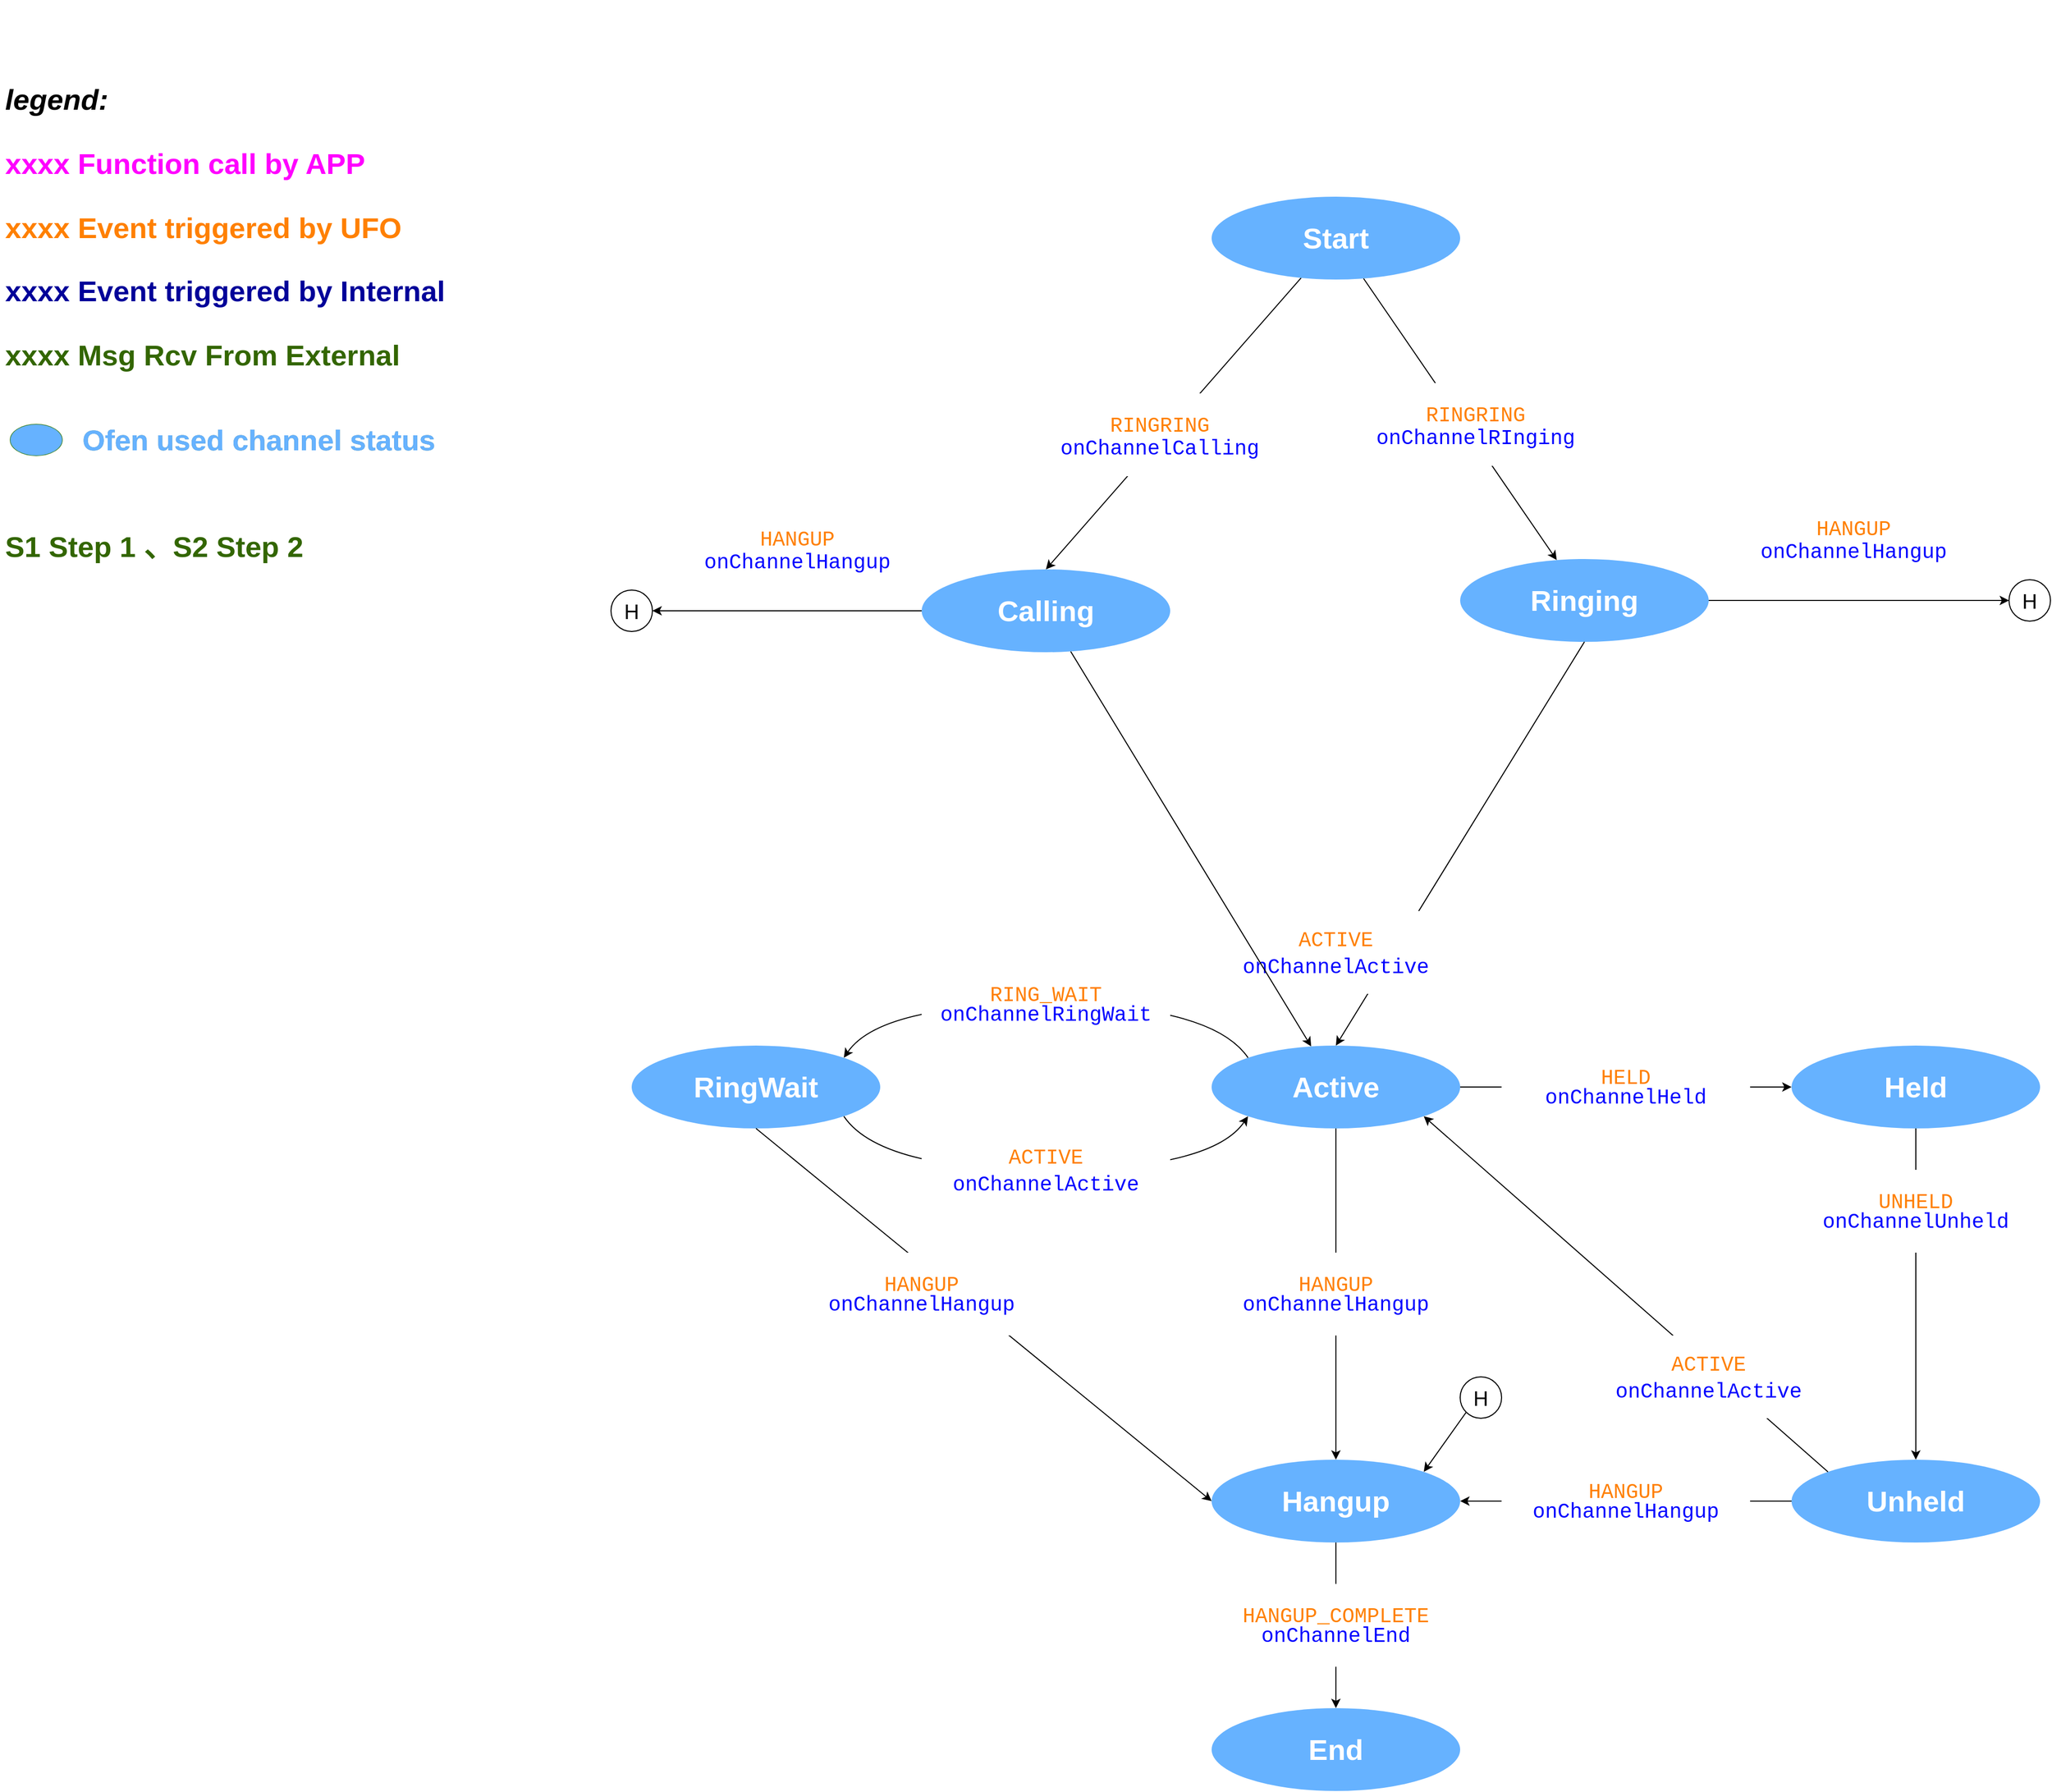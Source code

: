 <mxfile version="16.5.6" type="github">
  <diagram id="f_m_f8tIVZLu3XDVxjNI" name="第 1 页">
    <mxGraphModel dx="1411" dy="1188" grid="1" gridSize="10" guides="1" tooltips="1" connect="1" arrows="1" fold="1" page="1" pageScale="1" pageWidth="827" pageHeight="1169" math="0" shadow="0">
      <root>
        <mxCell id="0" />
        <mxCell id="1" parent="0" />
        <mxCell id="Gu_HGvraQtIG8CotYRPx-56" style="edgeStyle=none;rounded=0;orthogonalLoop=1;jettySize=auto;html=1;fontColor=#66B2FF;" edge="1" parent="1" source="Gu_HGvraQtIG8CotYRPx-2" target="Gu_HGvraQtIG8CotYRPx-57">
          <mxGeometry relative="1" as="geometry">
            <mxPoint x="3220" y="730" as="targetPoint" />
          </mxGeometry>
        </mxCell>
        <mxCell id="Gu_HGvraQtIG8CotYRPx-2" value="&lt;font style=&quot;font-size: 28px&quot;&gt;Ringing&lt;/font&gt;" style="ellipse;whiteSpace=wrap;html=1;rounded=1;labelBackgroundColor=none;fontSize=20;fillColor=#66B2FF;gradientColor=none;fontColor=#FFFFFF;fontStyle=1;strokeColor=none;" vertex="1" parent="1">
          <mxGeometry x="2760" y="690" width="240" height="80" as="geometry" />
        </mxCell>
        <mxCell id="Gu_HGvraQtIG8CotYRPx-5" value="&lt;font style=&quot;font-size: 28px&quot;&gt;Active&lt;/font&gt;" style="ellipse;whiteSpace=wrap;html=1;rounded=1;labelBackgroundColor=none;fontSize=20;fillColor=#66B2FF;gradientColor=none;fontColor=#FFFFFF;fontStyle=1;strokeColor=none;" vertex="1" parent="1">
          <mxGeometry x="2520" y="1160" width="240" height="80" as="geometry" />
        </mxCell>
        <mxCell id="Gu_HGvraQtIG8CotYRPx-6" value="&lt;span style=&quot;font-size: 28px&quot;&gt;Hangup&lt;/span&gt;" style="ellipse;whiteSpace=wrap;html=1;rounded=1;labelBackgroundColor=none;fontSize=20;fillColor=#66B2FF;gradientColor=none;fontColor=#FFFFFF;fontStyle=1;strokeColor=none;" vertex="1" parent="1">
          <mxGeometry x="2520" y="1560" width="240" height="80" as="geometry" />
        </mxCell>
        <mxCell id="Gu_HGvraQtIG8CotYRPx-7" value="" style="endArrow=classic;html=1;rounded=0;fontSize=20;fontColor=#0000FF;exitX=0.5;exitY=1;exitDx=0;exitDy=0;entryX=0.5;entryY=0;entryDx=0;entryDy=0;" edge="1" parent="1" source="Gu_HGvraQtIG8CotYRPx-5" target="Gu_HGvraQtIG8CotYRPx-6">
          <mxGeometry width="50" height="50" relative="1" as="geometry">
            <mxPoint x="2920" y="1270" as="sourcePoint" />
            <mxPoint x="2970" y="1220" as="targetPoint" />
          </mxGeometry>
        </mxCell>
        <mxCell id="Gu_HGvraQtIG8CotYRPx-8" value="&lt;div style=&quot;font-family: &amp;#34;consolas&amp;#34; , &amp;#34;courier new&amp;#34; , monospace ; line-height: 19px ; font-size: 20px&quot;&gt;HANGUP&lt;br&gt;&lt;div style=&quot;line-height: 19px&quot;&gt;&lt;font color=&quot;#0000ff&quot;&gt;onChannelHangup&lt;/font&gt;&lt;/div&gt;&lt;/div&gt;" style="rounded=0;whiteSpace=wrap;html=1;labelBackgroundColor=none;fontSize=20;fontColor=#FF8000;fillColor=#FFFFFF;gradientColor=none;strokeColor=none;" vertex="1" parent="1">
          <mxGeometry x="2520" y="1360" width="240" height="80" as="geometry" />
        </mxCell>
        <mxCell id="Gu_HGvraQtIG8CotYRPx-52" style="rounded=0;orthogonalLoop=1;jettySize=auto;html=1;fontColor=#66B2FF;" edge="1" parent="1" source="Gu_HGvraQtIG8CotYRPx-9" target="Gu_HGvraQtIG8CotYRPx-2">
          <mxGeometry relative="1" as="geometry" />
        </mxCell>
        <mxCell id="Gu_HGvraQtIG8CotYRPx-54" style="rounded=0;orthogonalLoop=1;jettySize=auto;html=1;entryX=0.5;entryY=0;entryDx=0;entryDy=0;fontColor=#66B2FF;" edge="1" parent="1" source="Gu_HGvraQtIG8CotYRPx-9" target="Gu_HGvraQtIG8CotYRPx-53">
          <mxGeometry relative="1" as="geometry" />
        </mxCell>
        <mxCell id="Gu_HGvraQtIG8CotYRPx-9" value="&lt;font style=&quot;font-size: 28px&quot;&gt;Start&lt;/font&gt;" style="ellipse;whiteSpace=wrap;html=1;rounded=1;labelBackgroundColor=none;fontSize=20;fillColor=#66B2FF;gradientColor=none;fontColor=#FFFFFF;fontStyle=1;strokeColor=none;" vertex="1" parent="1">
          <mxGeometry x="2520" y="340" width="240" height="80" as="geometry" />
        </mxCell>
        <mxCell id="Gu_HGvraQtIG8CotYRPx-10" value="&lt;font style=&quot;font-size: 28px&quot;&gt;Held&lt;/font&gt;" style="ellipse;whiteSpace=wrap;html=1;rounded=1;labelBackgroundColor=none;fontSize=20;fillColor=#66B2FF;gradientColor=none;fontColor=#FFFFFF;fontStyle=1;strokeColor=none;" vertex="1" parent="1">
          <mxGeometry x="3080" y="1160" width="240" height="80" as="geometry" />
        </mxCell>
        <mxCell id="Gu_HGvraQtIG8CotYRPx-11" value="&lt;span style=&quot;font-size: 28px&quot;&gt;Unheld&lt;/span&gt;" style="ellipse;whiteSpace=wrap;html=1;rounded=1;labelBackgroundColor=none;fontSize=20;fillColor=#66B2FF;gradientColor=none;fontColor=#FFFFFF;fontStyle=1;strokeColor=none;" vertex="1" parent="1">
          <mxGeometry x="3080" y="1560" width="240" height="80" as="geometry" />
        </mxCell>
        <mxCell id="Gu_HGvraQtIG8CotYRPx-12" value="" style="endArrow=classic;html=1;rounded=0;fontSize=20;fontColor=#FF8000;entryX=0.5;entryY=0;entryDx=0;entryDy=0;exitX=0.5;exitY=1;exitDx=0;exitDy=0;" edge="1" parent="1" source="Gu_HGvraQtIG8CotYRPx-10" target="Gu_HGvraQtIG8CotYRPx-11">
          <mxGeometry width="50" height="50" relative="1" as="geometry">
            <mxPoint x="3420" y="1340" as="sourcePoint" />
            <mxPoint x="3490" y="1270" as="targetPoint" />
          </mxGeometry>
        </mxCell>
        <mxCell id="Gu_HGvraQtIG8CotYRPx-13" value="&lt;span style=&quot;font-size: 28px&quot;&gt;End&lt;/span&gt;" style="ellipse;whiteSpace=wrap;html=1;rounded=1;labelBackgroundColor=none;fontSize=20;fillColor=#66B2FF;gradientColor=none;fontColor=#FFFFFF;fontStyle=1;strokeColor=none;" vertex="1" parent="1">
          <mxGeometry x="2520" y="1800" width="240" height="80" as="geometry" />
        </mxCell>
        <mxCell id="Gu_HGvraQtIG8CotYRPx-14" value="" style="endArrow=classic;html=1;rounded=0;fontSize=20;fontColor=#FF8000;exitX=0.5;exitY=1;exitDx=0;exitDy=0;entryX=0.5;entryY=0;entryDx=0;entryDy=0;" edge="1" parent="1" source="Gu_HGvraQtIG8CotYRPx-6" target="Gu_HGvraQtIG8CotYRPx-13">
          <mxGeometry width="50" height="50" relative="1" as="geometry">
            <mxPoint x="2760" y="1580" as="sourcePoint" />
            <mxPoint x="2810" y="1530" as="targetPoint" />
          </mxGeometry>
        </mxCell>
        <mxCell id="Gu_HGvraQtIG8CotYRPx-15" value="&lt;font style=&quot;font-size: 28px&quot;&gt;RingWait&lt;/font&gt;" style="ellipse;whiteSpace=wrap;html=1;rounded=1;labelBackgroundColor=none;fontSize=20;fillColor=#66B2FF;gradientColor=none;fontColor=#FFFFFF;fontStyle=1;strokeColor=none;" vertex="1" parent="1">
          <mxGeometry x="1960" y="1160" width="240" height="80" as="geometry" />
        </mxCell>
        <mxCell id="Gu_HGvraQtIG8CotYRPx-16" value="" style="endArrow=classic;html=1;rounded=0;fontSize=20;fontColor=#FF8000;entryX=0;entryY=0.5;entryDx=0;entryDy=0;exitX=0.5;exitY=1;exitDx=0;exitDy=0;" edge="1" parent="1" source="Gu_HGvraQtIG8CotYRPx-15" target="Gu_HGvraQtIG8CotYRPx-6">
          <mxGeometry width="50" height="50" relative="1" as="geometry">
            <mxPoint x="2070" y="1370" as="sourcePoint" />
            <mxPoint x="2250" y="1390" as="targetPoint" />
          </mxGeometry>
        </mxCell>
        <mxCell id="Gu_HGvraQtIG8CotYRPx-19" value="&lt;font style=&quot;font-size: 20px;&quot;&gt;H&lt;/font&gt;" style="ellipse;whiteSpace=wrap;html=1;aspect=fixed;rounded=1;labelBackgroundColor=none;fontSize=20;fontColor=#000000;strokeColor=default;fillColor=#FFFFFF;gradientColor=none;" vertex="1" parent="1">
          <mxGeometry x="2760" y="1480" width="40" height="40" as="geometry" />
        </mxCell>
        <mxCell id="Gu_HGvraQtIG8CotYRPx-20" value="" style="endArrow=classic;html=1;rounded=0;fontSize=20;fontColor=#0000FF;exitX=0;exitY=1;exitDx=0;exitDy=0;entryX=1;entryY=0;entryDx=0;entryDy=0;" edge="1" parent="1" source="Gu_HGvraQtIG8CotYRPx-19" target="Gu_HGvraQtIG8CotYRPx-6">
          <mxGeometry width="50" height="50" relative="1" as="geometry">
            <mxPoint x="2390" y="1500" as="sourcePoint" />
            <mxPoint x="2440" y="1450" as="targetPoint" />
          </mxGeometry>
        </mxCell>
        <mxCell id="Gu_HGvraQtIG8CotYRPx-21" value="" style="endArrow=classic;html=1;rounded=0;fontSize=20;fontColor=#0000FF;exitX=0;exitY=0;exitDx=0;exitDy=0;entryX=1;entryY=1;entryDx=0;entryDy=0;" edge="1" parent="1" source="Gu_HGvraQtIG8CotYRPx-11" target="Gu_HGvraQtIG8CotYRPx-5">
          <mxGeometry width="50" height="50" relative="1" as="geometry">
            <mxPoint x="2780" y="1350" as="sourcePoint" />
            <mxPoint x="2760" y="1300" as="targetPoint" />
          </mxGeometry>
        </mxCell>
        <mxCell id="Gu_HGvraQtIG8CotYRPx-22" value="" style="endArrow=classic;html=1;rounded=0;fontSize=20;fontColor=#0000FF;entryX=1;entryY=0.5;entryDx=0;entryDy=0;exitX=0;exitY=0.5;exitDx=0;exitDy=0;" edge="1" parent="1" source="Gu_HGvraQtIG8CotYRPx-11" target="Gu_HGvraQtIG8CotYRPx-6">
          <mxGeometry width="50" height="50" relative="1" as="geometry">
            <mxPoint x="3050" y="1680" as="sourcePoint" />
            <mxPoint x="3100" y="1630" as="targetPoint" />
          </mxGeometry>
        </mxCell>
        <mxCell id="Gu_HGvraQtIG8CotYRPx-23" value="" style="curved=1;endArrow=classic;html=1;rounded=0;fontSize=20;fontColor=#0000FF;exitX=1;exitY=1;exitDx=0;exitDy=0;entryX=0;entryY=1;entryDx=0;entryDy=0;" edge="1" parent="1" source="Gu_HGvraQtIG8CotYRPx-15" target="Gu_HGvraQtIG8CotYRPx-5">
          <mxGeometry width="50" height="50" relative="1" as="geometry">
            <mxPoint x="2260" y="1350" as="sourcePoint" />
            <mxPoint x="2310" y="1300" as="targetPoint" />
            <Array as="points">
              <mxPoint x="2200" y="1280" />
              <mxPoint x="2520" y="1280" />
            </Array>
          </mxGeometry>
        </mxCell>
        <mxCell id="Gu_HGvraQtIG8CotYRPx-24" value="&lt;span style=&quot;font-family: &amp;#34;consolas&amp;#34; , &amp;#34;courier new&amp;#34; , monospace&quot;&gt;HANGUP&lt;/span&gt;&lt;span style=&quot;font-family: &amp;#34;consolas&amp;#34; , &amp;#34;courier new&amp;#34; , monospace&quot;&gt;&lt;br&gt;&lt;/span&gt;&lt;div style=&quot;font-family: &amp;#34;consolas&amp;#34; , &amp;#34;courier new&amp;#34; , monospace ; line-height: 19px ; font-size: 20px&quot;&gt;&lt;font style=&quot;font-size: 20px&quot; color=&quot;#0000ff&quot;&gt;onChannelHangup&lt;/font&gt;&lt;/div&gt;" style="rounded=0;whiteSpace=wrap;html=1;labelBackgroundColor=none;fontSize=20;fontColor=#FF8000;fillColor=#FFFFFF;gradientColor=none;strokeColor=none;" vertex="1" parent="1">
          <mxGeometry x="3020" y="630" width="240" height="80" as="geometry" />
        </mxCell>
        <mxCell id="Gu_HGvraQtIG8CotYRPx-27" value="&lt;span style=&quot;font-family: &amp;#34;consolas&amp;#34; , &amp;#34;courier new&amp;#34; , monospace&quot;&gt;ACTIVE&lt;/span&gt;&lt;span style=&quot;font-family: &amp;#34;consolas&amp;#34; , &amp;#34;courier new&amp;#34; , monospace&quot;&gt;&lt;br&gt;&lt;/span&gt;&lt;span style=&quot;color: rgb(0 , 0 , 255) ; font-family: &amp;#34;consolas&amp;#34; , &amp;#34;courier new&amp;#34; , monospace&quot;&gt;onChannel&lt;/span&gt;&lt;span style=&quot;color: rgb(0 , 0 , 255) ; font-family: &amp;#34;consolas&amp;#34; , &amp;#34;courier new&amp;#34; , monospace&quot;&gt;Active&lt;/span&gt;&lt;span style=&quot;color: rgb(0 , 0 , 255) ; font-family: &amp;#34;consolas&amp;#34; , &amp;#34;courier new&amp;#34; , monospace&quot;&gt;&lt;br&gt;&lt;/span&gt;" style="rounded=0;whiteSpace=wrap;html=1;labelBackgroundColor=none;fontSize=20;fontColor=#FF8000;fillColor=#FFFFFF;gradientColor=none;strokeColor=none;" vertex="1" parent="1">
          <mxGeometry x="2240" y="1240" width="240" height="80" as="geometry" />
        </mxCell>
        <mxCell id="Gu_HGvraQtIG8CotYRPx-28" value="" style="curved=1;endArrow=classic;html=1;rounded=0;exitX=0;exitY=0;exitDx=0;exitDy=0;entryX=1;entryY=0;entryDx=0;entryDy=0;" edge="1" parent="1" source="Gu_HGvraQtIG8CotYRPx-5" target="Gu_HGvraQtIG8CotYRPx-15">
          <mxGeometry width="50" height="50" relative="1" as="geometry">
            <mxPoint x="2560" y="1070" as="sourcePoint" />
            <mxPoint x="2310" y="1000" as="targetPoint" />
            <Array as="points">
              <mxPoint x="2520" y="1120" />
              <mxPoint x="2200" y="1120" />
            </Array>
          </mxGeometry>
        </mxCell>
        <mxCell id="Gu_HGvraQtIG8CotYRPx-29" value="&lt;div style=&quot;font-family: &amp;#34;consolas&amp;#34; , &amp;#34;courier new&amp;#34; , monospace ; line-height: 19px ; font-size: 20px&quot;&gt;RING_WAIT&lt;br&gt;&lt;div style=&quot;line-height: 19px&quot;&gt;&lt;font color=&quot;#0000ff&quot;&gt;onChannelRingWait&lt;/font&gt;&lt;/div&gt;&lt;/div&gt;" style="rounded=0;whiteSpace=wrap;html=1;labelBackgroundColor=none;fontSize=20;fontColor=#FF8000;fillColor=#FFFFFF;gradientColor=none;strokeColor=none;" vertex="1" parent="1">
          <mxGeometry x="2240" y="1080" width="240" height="80" as="geometry" />
        </mxCell>
        <mxCell id="Gu_HGvraQtIG8CotYRPx-30" value="" style="endArrow=classic;html=1;rounded=0;exitX=1;exitY=0.5;exitDx=0;exitDy=0;entryX=0;entryY=0.5;entryDx=0;entryDy=0;" edge="1" parent="1" source="Gu_HGvraQtIG8CotYRPx-5" target="Gu_HGvraQtIG8CotYRPx-10">
          <mxGeometry width="50" height="50" relative="1" as="geometry">
            <mxPoint x="3000" y="1080" as="sourcePoint" />
            <mxPoint x="3050" y="1030" as="targetPoint" />
          </mxGeometry>
        </mxCell>
        <mxCell id="Gu_HGvraQtIG8CotYRPx-31" value="&lt;div style=&quot;font-family: &amp;#34;consolas&amp;#34; , &amp;#34;courier new&amp;#34; , monospace ; line-height: 19px ; font-size: 20px&quot;&gt;HELD&lt;br&gt;&lt;div style=&quot;line-height: 19px&quot;&gt;&lt;font color=&quot;#0000ff&quot;&gt;onChannelHeld&lt;/font&gt;&lt;/div&gt;&lt;/div&gt;" style="rounded=0;whiteSpace=wrap;html=1;labelBackgroundColor=none;fontSize=20;fontColor=#FF8000;fillColor=#FFFFFF;gradientColor=none;strokeColor=none;" vertex="1" parent="1">
          <mxGeometry x="2800" y="1160" width="240" height="80" as="geometry" />
        </mxCell>
        <mxCell id="Gu_HGvraQtIG8CotYRPx-32" value="&lt;div style=&quot;font-family: &amp;#34;consolas&amp;#34; , &amp;#34;courier new&amp;#34; , monospace ; line-height: 19px ; font-size: 20px&quot;&gt;UNHELD&lt;br&gt;&lt;div style=&quot;line-height: 19px&quot;&gt;&lt;font color=&quot;#0000ff&quot;&gt;onChannelUnheld&lt;/font&gt;&lt;/div&gt;&lt;/div&gt;" style="rounded=0;whiteSpace=wrap;html=1;labelBackgroundColor=none;fontSize=20;fontColor=#FF8000;fillColor=#FFFFFF;gradientColor=none;strokeColor=none;" vertex="1" parent="1">
          <mxGeometry x="3080" y="1280" width="240" height="80" as="geometry" />
        </mxCell>
        <mxCell id="Gu_HGvraQtIG8CotYRPx-33" value="&lt;span style=&quot;font-family: &amp;#34;consolas&amp;#34; , &amp;#34;courier new&amp;#34; , monospace&quot;&gt;ACTIVE&lt;/span&gt;&lt;span style=&quot;font-family: &amp;#34;consolas&amp;#34; , &amp;#34;courier new&amp;#34; , monospace&quot;&gt;&lt;br&gt;&lt;/span&gt;&lt;span style=&quot;color: rgb(0 , 0 , 255) ; font-family: &amp;#34;consolas&amp;#34; , &amp;#34;courier new&amp;#34; , monospace&quot;&gt;onChannel&lt;/span&gt;&lt;span style=&quot;color: rgb(0 , 0 , 255) ; font-family: &amp;#34;consolas&amp;#34; , &amp;#34;courier new&amp;#34; , monospace&quot;&gt;Active&lt;/span&gt;&lt;span style=&quot;color: rgb(0 , 0 , 255) ; font-family: &amp;#34;consolas&amp;#34; , &amp;#34;courier new&amp;#34; , monospace&quot;&gt;&lt;br&gt;&lt;/span&gt;" style="rounded=0;whiteSpace=wrap;html=1;labelBackgroundColor=none;fontSize=20;fontColor=#FF8000;fillColor=#FFFFFF;gradientColor=none;strokeColor=none;" vertex="1" parent="1">
          <mxGeometry x="2880" y="1440" width="240" height="80" as="geometry" />
        </mxCell>
        <mxCell id="Gu_HGvraQtIG8CotYRPx-34" value="&lt;div style=&quot;font-family: &amp;#34;consolas&amp;#34; , &amp;#34;courier new&amp;#34; , monospace ; line-height: 19px ; font-size: 20px&quot;&gt;HANGUP_COMPLETE&lt;br&gt;&lt;div style=&quot;line-height: 19px&quot;&gt;&lt;font color=&quot;#0000ff&quot;&gt;onChannelEnd&lt;/font&gt;&lt;/div&gt;&lt;/div&gt;" style="rounded=0;whiteSpace=wrap;html=1;labelBackgroundColor=none;fontSize=20;fontColor=#FF8000;fillColor=#FFFFFF;gradientColor=none;strokeColor=none;" vertex="1" parent="1">
          <mxGeometry x="2440" y="1680" width="400" height="80" as="geometry" />
        </mxCell>
        <mxCell id="Gu_HGvraQtIG8CotYRPx-35" value="&lt;div style=&quot;font-family: &amp;#34;consolas&amp;#34; , &amp;#34;courier new&amp;#34; , monospace ; line-height: 19px ; font-size: 20px&quot;&gt;HANGUP&lt;br&gt;&lt;div style=&quot;line-height: 19px&quot;&gt;&lt;font color=&quot;#0000ff&quot;&gt;onChannelHangup&lt;/font&gt;&lt;/div&gt;&lt;/div&gt;" style="rounded=0;whiteSpace=wrap;html=1;labelBackgroundColor=none;fontSize=20;fontColor=#FF8000;fillColor=#FFFFFF;gradientColor=none;strokeColor=none;" vertex="1" parent="1">
          <mxGeometry x="2800" y="1560" width="240" height="80" as="geometry" />
        </mxCell>
        <mxCell id="Gu_HGvraQtIG8CotYRPx-36" value="&lt;div style=&quot;font-family: &amp;#34;consolas&amp;#34; , &amp;#34;courier new&amp;#34; , monospace ; line-height: 19px ; font-size: 20px&quot;&gt;HANGUP&lt;br&gt;&lt;div style=&quot;line-height: 19px&quot;&gt;&lt;font color=&quot;#0000ff&quot;&gt;onChannelHangup&lt;/font&gt;&lt;/div&gt;&lt;/div&gt;" style="rounded=0;whiteSpace=wrap;html=1;labelBackgroundColor=none;fontSize=20;fontColor=#FF8000;fillColor=#FFFFFF;gradientColor=none;strokeColor=none;" vertex="1" parent="1">
          <mxGeometry x="2120" y="1360" width="240" height="80" as="geometry" />
        </mxCell>
        <mxCell id="Gu_HGvraQtIG8CotYRPx-37" style="edgeStyle=none;curved=1;rounded=0;orthogonalLoop=1;jettySize=auto;html=1;endArrow=classic;startSize=6;endSize=6;sourcePerimeterSpacing=8;targetPerimeterSpacing=8;endFill=1;exitX=0.5;exitY=1;exitDx=0;exitDy=0;entryX=0.5;entryY=0;entryDx=0;entryDy=0;" edge="1" parent="1" source="Gu_HGvraQtIG8CotYRPx-2" target="Gu_HGvraQtIG8CotYRPx-5">
          <mxGeometry relative="1" as="geometry">
            <mxPoint x="2640" y="928" as="sourcePoint" />
          </mxGeometry>
        </mxCell>
        <mxCell id="Gu_HGvraQtIG8CotYRPx-40" value="&lt;span style=&quot;font-family: &amp;#34;consolas&amp;#34; , &amp;#34;courier new&amp;#34; , monospace&quot;&gt;ACTIVE&lt;/span&gt;&lt;span style=&quot;font-family: &amp;#34;consolas&amp;#34; , &amp;#34;courier new&amp;#34; , monospace&quot;&gt;&lt;br&gt;&lt;/span&gt;&lt;span style=&quot;color: rgb(0 , 0 , 255) ; font-family: &amp;#34;consolas&amp;#34; , &amp;#34;courier new&amp;#34; , monospace&quot;&gt;onChannel&lt;/span&gt;&lt;span style=&quot;color: rgb(0 , 0 , 255) ; font-family: &amp;#34;consolas&amp;#34; , &amp;#34;courier new&amp;#34; , monospace&quot;&gt;Active&lt;/span&gt;&lt;span style=&quot;color: rgb(0 , 0 , 255) ; font-family: &amp;#34;consolas&amp;#34; , &amp;#34;courier new&amp;#34; , monospace&quot;&gt;&lt;br&gt;&lt;/span&gt;" style="rounded=0;whiteSpace=wrap;html=1;labelBackgroundColor=none;fontSize=20;fontColor=#FF8000;fillColor=#FFFFFF;gradientColor=none;strokeColor=none;" vertex="1" parent="1">
          <mxGeometry x="2520" y="1030" width="240" height="80" as="geometry" />
        </mxCell>
        <mxCell id="Gu_HGvraQtIG8CotYRPx-45" value="&lt;h1 style=&quot;font-size: 28px&quot;&gt;&lt;font style=&quot;font-size: 28px&quot;&gt;&lt;br&gt;&lt;/font&gt;&lt;/h1&gt;&lt;p style=&quot;font-size: 28px&quot;&gt;&lt;font style=&quot;font-size: 28px&quot;&gt;&lt;b&gt;&lt;i&gt;legend:&lt;/i&gt;&lt;/b&gt;&lt;/font&gt;&lt;/p&gt;&lt;p style=&quot;font-size: 28px&quot;&gt;&lt;font color=&quot;#ff00ff&quot; style=&quot;font-size: 28px&quot;&gt;&lt;b&gt;xxxx Function call by APP&lt;/b&gt;&lt;/font&gt;&lt;/p&gt;&lt;p style=&quot;font-size: 28px&quot;&gt;&lt;font style=&quot;font-size: 28px&quot;&gt;&lt;b style=&quot;color: rgb(255 , 128 , 0)&quot;&gt;xxxx Event triggered&amp;nbsp;by UFO&lt;/b&gt;&lt;font color=&quot;#ff00ff&quot; style=&quot;font-size: 28px&quot;&gt;&lt;b&gt;&lt;br&gt;&lt;/b&gt;&lt;/font&gt;&lt;/font&gt;&lt;/p&gt;&lt;p style=&quot;font-size: 28px&quot;&gt;&lt;b&gt;&lt;font style=&quot;font-size: 28px&quot;&gt;&lt;font color=&quot;#000099&quot; style=&quot;font-size: 28px&quot;&gt;xxxx Event triggered&amp;nbsp;by Internal&lt;/font&gt;&lt;font color=&quot;#ff00ff&quot; style=&quot;font-size: 28px&quot;&gt;&lt;br&gt;&lt;/font&gt;&lt;/font&gt;&lt;/b&gt;&lt;/p&gt;&lt;p style=&quot;font-size: 28px&quot;&gt;&lt;font color=&quot;#336600&quot; style=&quot;font-size: 28px&quot;&gt;&lt;b&gt;xxxx Msg Rcv From External&lt;/b&gt;&lt;/font&gt;&lt;/p&gt;&lt;p style=&quot;font-size: 28px&quot;&gt;&lt;font color=&quot;#336600&quot; style=&quot;font-size: 28px&quot;&gt;&lt;b&gt;&lt;br&gt;&lt;/b&gt;&lt;/font&gt;&lt;/p&gt;&lt;p style=&quot;font-size: 28px&quot;&gt;&lt;font color=&quot;#336600&quot; style=&quot;font-size: 28px&quot;&gt;&lt;b&gt;&lt;br&gt;&lt;/b&gt;&lt;/font&gt;&lt;/p&gt;&lt;p style=&quot;font-size: 28px&quot;&gt;&lt;font color=&quot;#336600&quot; style=&quot;font-size: 28px&quot;&gt;&lt;b&gt;S1 Step 1 、S2 Step 2&lt;/b&gt;&lt;/font&gt;&lt;/p&gt;&lt;p style=&quot;font-size: 28px&quot;&gt;&lt;font style=&quot;font-size: 28px&quot;&gt;&lt;br&gt;&lt;/font&gt;&lt;/p&gt;&lt;p style=&quot;font-size: 28px&quot;&gt;&lt;font color=&quot;#ff8000&quot; style=&quot;font-size: 28px&quot;&gt;&lt;br&gt;&lt;/font&gt;&lt;/p&gt;&lt;p style=&quot;font-size: 28px&quot;&gt;&lt;font color=&quot;#ff8000&quot; style=&quot;font-size: 28px&quot;&gt;&lt;br&gt;&lt;/font&gt;&lt;/p&gt;&lt;p style=&quot;font-size: 28px&quot;&gt;&lt;br&gt;&lt;/p&gt;" style="text;html=1;strokeColor=none;fillColor=none;spacing=5;spacingTop=-20;whiteSpace=wrap;overflow=hidden;rounded=0;" vertex="1" parent="1">
          <mxGeometry x="1350" y="160" width="661" height="560" as="geometry" />
        </mxCell>
        <mxCell id="Gu_HGvraQtIG8CotYRPx-46" value="&lt;font size=&quot;1&quot;&gt;&lt;b style=&quot;font-size: 28px&quot;&gt;Ofen used channel status&lt;/b&gt;&lt;/font&gt;" style="text;html=1;align=center;verticalAlign=middle;whiteSpace=wrap;rounded=0;strokeWidth=5;fontColor=#51877E;" vertex="1" parent="1">
          <mxGeometry x="1400" y="560" width="400" height="30" as="geometry" />
        </mxCell>
        <mxCell id="Gu_HGvraQtIG8CotYRPx-47" value="" style="ellipse;whiteSpace=wrap;html=1;fillColor=#60a917;strokeColor=#2D7600;strokeWidth=1;fontColor=#ffffff;" vertex="1" parent="1">
          <mxGeometry x="1360" y="560" width="50" height="30" as="geometry" />
        </mxCell>
        <mxCell id="Gu_HGvraQtIG8CotYRPx-48" value="&lt;font size=&quot;1&quot; color=&quot;#66b2ff&quot;&gt;&lt;b style=&quot;font-size: 28px&quot;&gt;Ofen used channel status&lt;/b&gt;&lt;/font&gt;" style="text;html=1;align=center;verticalAlign=middle;whiteSpace=wrap;rounded=0;strokeWidth=5;fontColor=#51877E;" vertex="1" parent="1">
          <mxGeometry x="1400" y="560" width="400" height="30" as="geometry" />
        </mxCell>
        <mxCell id="Gu_HGvraQtIG8CotYRPx-49" value="" style="ellipse;whiteSpace=wrap;html=1;fillColor=#66B2FF;strokeColor=none;strokeWidth=1;fontColor=#ffffff;" vertex="1" parent="1">
          <mxGeometry x="1360" y="560" width="50" height="30" as="geometry" />
        </mxCell>
        <mxCell id="Gu_HGvraQtIG8CotYRPx-55" style="rounded=0;orthogonalLoop=1;jettySize=auto;html=1;fontColor=#66B2FF;" edge="1" parent="1" source="Gu_HGvraQtIG8CotYRPx-53" target="Gu_HGvraQtIG8CotYRPx-5">
          <mxGeometry relative="1" as="geometry" />
        </mxCell>
        <mxCell id="Gu_HGvraQtIG8CotYRPx-58" style="edgeStyle=none;rounded=0;orthogonalLoop=1;jettySize=auto;html=1;fontColor=#66B2FF;" edge="1" parent="1" source="Gu_HGvraQtIG8CotYRPx-53" target="Gu_HGvraQtIG8CotYRPx-59">
          <mxGeometry relative="1" as="geometry">
            <mxPoint x="2040" y="740" as="targetPoint" />
          </mxGeometry>
        </mxCell>
        <mxCell id="Gu_HGvraQtIG8CotYRPx-53" value="&lt;font style=&quot;font-size: 28px&quot;&gt;Calling&lt;/font&gt;" style="ellipse;whiteSpace=wrap;html=1;rounded=1;labelBackgroundColor=none;fontSize=20;fillColor=#66B2FF;gradientColor=none;fontColor=#FFFFFF;fontStyle=1;strokeColor=none;" vertex="1" parent="1">
          <mxGeometry x="2240" y="700" width="240" height="80" as="geometry" />
        </mxCell>
        <mxCell id="Gu_HGvraQtIG8CotYRPx-57" value="&lt;font style=&quot;font-size: 20px;&quot;&gt;H&lt;/font&gt;" style="ellipse;whiteSpace=wrap;html=1;aspect=fixed;rounded=1;labelBackgroundColor=none;fontSize=20;fontColor=#000000;strokeColor=default;fillColor=#FFFFFF;gradientColor=none;" vertex="1" parent="1">
          <mxGeometry x="3290" y="710" width="40" height="40" as="geometry" />
        </mxCell>
        <mxCell id="Gu_HGvraQtIG8CotYRPx-59" value="&lt;font style=&quot;font-size: 20px;&quot;&gt;H&lt;/font&gt;" style="ellipse;whiteSpace=wrap;html=1;aspect=fixed;rounded=1;labelBackgroundColor=none;fontSize=20;fontColor=#000000;strokeColor=default;fillColor=#FFFFFF;gradientColor=none;" vertex="1" parent="1">
          <mxGeometry x="1940" y="720" width="40" height="40" as="geometry" />
        </mxCell>
        <mxCell id="Gu_HGvraQtIG8CotYRPx-60" value="&lt;span style=&quot;font-family: &amp;#34;consolas&amp;#34; , &amp;#34;courier new&amp;#34; , monospace&quot;&gt;HANGUP&lt;/span&gt;&lt;span style=&quot;font-family: &amp;#34;consolas&amp;#34; , &amp;#34;courier new&amp;#34; , monospace&quot;&gt;&lt;br&gt;&lt;/span&gt;&lt;div style=&quot;font-family: &amp;#34;consolas&amp;#34; , &amp;#34;courier new&amp;#34; , monospace ; line-height: 19px ; font-size: 20px&quot;&gt;&lt;font style=&quot;font-size: 20px&quot; color=&quot;#0000ff&quot;&gt;onChannelHangup&lt;/font&gt;&lt;/div&gt;" style="rounded=0;whiteSpace=wrap;html=1;labelBackgroundColor=none;fontSize=20;fontColor=#FF8000;fillColor=#FFFFFF;gradientColor=none;strokeColor=none;" vertex="1" parent="1">
          <mxGeometry x="2000" y="640" width="240" height="80" as="geometry" />
        </mxCell>
        <mxCell id="Gu_HGvraQtIG8CotYRPx-61" value="&lt;span style=&quot;font-family: &amp;#34;consolas&amp;#34; , &amp;#34;courier new&amp;#34; , monospace&quot;&gt;RINGRING&lt;br&gt;&lt;/span&gt;&lt;div style=&quot;font-family: &amp;#34;consolas&amp;#34; , &amp;#34;courier new&amp;#34; , monospace ; line-height: 19px ; font-size: 20px&quot;&gt;&lt;font style=&quot;font-size: 20px&quot; color=&quot;#0000ff&quot;&gt;onChannelCalling&lt;/font&gt;&lt;/div&gt;" style="rounded=0;whiteSpace=wrap;html=1;labelBackgroundColor=none;fontSize=20;fontColor=#FF8000;fillColor=#FFFFFF;gradientColor=none;strokeColor=none;" vertex="1" parent="1">
          <mxGeometry x="2350" y="530" width="240" height="80" as="geometry" />
        </mxCell>
        <mxCell id="Gu_HGvraQtIG8CotYRPx-62" value="&lt;span style=&quot;font-family: &amp;#34;consolas&amp;#34; , &amp;#34;courier new&amp;#34; , monospace&quot;&gt;RINGRING&lt;/span&gt;&lt;span style=&quot;font-family: &amp;#34;consolas&amp;#34; , &amp;#34;courier new&amp;#34; , monospace&quot;&gt;&lt;br&gt;&lt;/span&gt;&lt;div style=&quot;font-family: &amp;#34;consolas&amp;#34; , &amp;#34;courier new&amp;#34; , monospace ; line-height: 19px ; font-size: 20px&quot;&gt;&lt;font style=&quot;font-size: 20px&quot; color=&quot;#0000ff&quot;&gt;onChannelRInging&lt;/font&gt;&lt;/div&gt;" style="rounded=0;whiteSpace=wrap;html=1;labelBackgroundColor=none;fontSize=20;fontColor=#FF8000;fillColor=#FFFFFF;gradientColor=none;strokeColor=none;" vertex="1" parent="1">
          <mxGeometry x="2655" y="520" width="240" height="80" as="geometry" />
        </mxCell>
      </root>
    </mxGraphModel>
  </diagram>
</mxfile>
